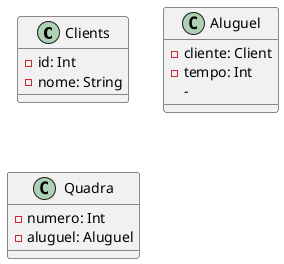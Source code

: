 @startuml ginasio
class Clients {
  - id: Int
  - nome: String
}

class Aluguel {
  - cliente: Client
  - tempo: Int
  -
}

class Quadra {
  - numero: Int
  - aluguel: Aluguel
}
@enduml